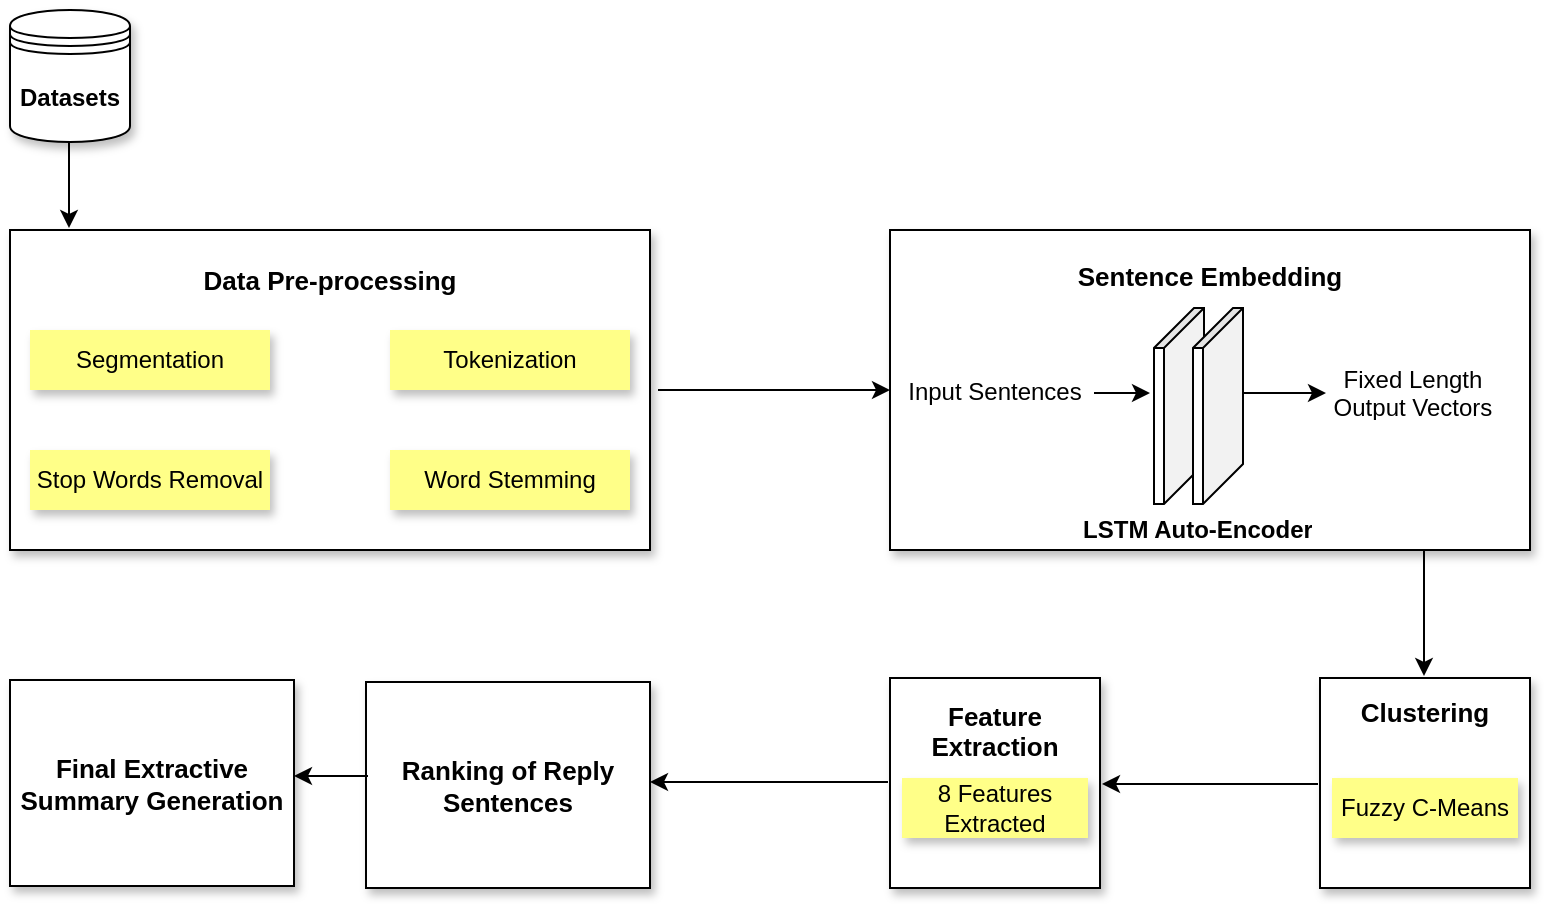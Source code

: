 <mxfile version="24.7.8">
  <diagram name="Page-1" id="LpYHvVWWIiBSgqxNc7_P">
    <mxGraphModel dx="880" dy="468" grid="0" gridSize="10" guides="1" tooltips="1" connect="1" arrows="1" fold="1" page="1" pageScale="1" pageWidth="850" pageHeight="1100" math="0" shadow="0">
      <root>
        <mxCell id="0" />
        <mxCell id="1" parent="0" />
        <mxCell id="V1yvBeOXA19VzWdFfz0j-2" value="&lt;b&gt;Datasets&lt;/b&gt;" style="shape=datastore;whiteSpace=wrap;html=1;rounded=0;shadow=1;" vertex="1" parent="1">
          <mxGeometry x="40" y="90" width="60" height="66" as="geometry" />
        </mxCell>
        <mxCell id="V1yvBeOXA19VzWdFfz0j-3" value="&lt;b&gt;&lt;font style=&quot;font-size: 13px;&quot;&gt;Data Pre-processing&lt;/font&gt;&lt;/b&gt;&lt;div&gt;&lt;div&gt;&lt;font size=&quot;3&quot;&gt;&lt;br&gt;&lt;/font&gt;&lt;/div&gt;&lt;div&gt;&lt;font size=&quot;3&quot;&gt;&lt;br&gt;&lt;/font&gt;&lt;/div&gt;&lt;div&gt;&lt;font size=&quot;3&quot;&gt;&lt;br&gt;&lt;/font&gt;&lt;/div&gt;&lt;div&gt;&lt;font size=&quot;3&quot;&gt;&lt;br&gt;&lt;/font&gt;&lt;/div&gt;&lt;div&gt;&lt;font size=&quot;3&quot;&gt;&lt;br&gt;&lt;/font&gt;&lt;/div&gt;&lt;div&gt;&lt;br&gt;&lt;/div&gt;&lt;/div&gt;" style="rounded=0;whiteSpace=wrap;html=1;shadow=1;" vertex="1" parent="1">
          <mxGeometry x="40" y="200" width="320" height="160" as="geometry" />
        </mxCell>
        <mxCell id="V1yvBeOXA19VzWdFfz0j-4" value="&lt;font style=&quot;font-size: 13px;&quot;&gt;&lt;b style=&quot;&quot;&gt;Sentence Embedding&lt;/b&gt;&lt;/font&gt;&lt;div&gt;&lt;font style=&quot;font-size: 14px;&quot;&gt;&lt;b&gt;&lt;br&gt;&lt;/b&gt;&lt;/font&gt;&lt;/div&gt;&lt;div&gt;&lt;font style=&quot;font-size: 14px;&quot;&gt;&lt;b&gt;&lt;br&gt;&lt;/b&gt;&lt;/font&gt;&lt;/div&gt;&lt;div&gt;&lt;span style=&quot;font-size: 14px; background-color: initial;&quot;&gt;&lt;br&gt;&lt;/span&gt;&lt;/div&gt;&lt;div&gt;&lt;br&gt;&lt;/div&gt;&lt;div&gt;&lt;br&gt;&lt;/div&gt;&lt;div&gt;&lt;font style=&quot;font-size: 14px;&quot;&gt;&lt;b&gt;&lt;br&gt;&lt;/b&gt;&lt;/font&gt;&lt;/div&gt;&lt;div&gt;&lt;font style=&quot;font-size: 14px;&quot;&gt;&lt;b&gt;&lt;br&gt;&lt;/b&gt;&lt;/font&gt;&lt;/div&gt;" style="rounded=0;whiteSpace=wrap;html=1;fillColor=default;fillStyle=auto;gradientColor=none;gradientDirection=west;shadow=1;" vertex="1" parent="1">
          <mxGeometry x="480" y="200" width="320" height="160" as="geometry" />
        </mxCell>
        <mxCell id="V1yvBeOXA19VzWdFfz0j-7" value="Segmentation" style="rounded=0;whiteSpace=wrap;html=1;fillColor=#ffff88;strokeColor=none;shadow=1;" vertex="1" parent="1">
          <mxGeometry x="50" y="250" width="120" height="30" as="geometry" />
        </mxCell>
        <mxCell id="V1yvBeOXA19VzWdFfz0j-8" value="Tokenization" style="rounded=0;whiteSpace=wrap;html=1;fillColor=#ffff88;strokeColor=none;shadow=1;" vertex="1" parent="1">
          <mxGeometry x="230" y="250" width="120" height="30" as="geometry" />
        </mxCell>
        <mxCell id="V1yvBeOXA19VzWdFfz0j-9" value="Stop Words Removal" style="rounded=0;whiteSpace=wrap;html=1;fillColor=#ffff88;strokeColor=none;glass=0;shadow=1;" vertex="1" parent="1">
          <mxGeometry x="50" y="310" width="120" height="30" as="geometry" />
        </mxCell>
        <mxCell id="V1yvBeOXA19VzWdFfz0j-10" value="Word Stemming" style="rounded=0;whiteSpace=wrap;html=1;fillColor=#ffff88;strokeColor=none;shadow=1;" vertex="1" parent="1">
          <mxGeometry x="230" y="310" width="120" height="30" as="geometry" />
        </mxCell>
        <mxCell id="V1yvBeOXA19VzWdFfz0j-11" value="&lt;font style=&quot;font-size: 13px;&quot;&gt;&lt;b style=&quot;&quot;&gt;Clustering&lt;/b&gt;&lt;/font&gt;&lt;div&gt;&lt;b&gt;&lt;font size=&quot;3&quot;&gt;&lt;br&gt;&lt;/font&gt;&lt;/b&gt;&lt;/div&gt;&lt;div&gt;&lt;b&gt;&lt;font size=&quot;3&quot;&gt;&lt;br&gt;&lt;/font&gt;&lt;/b&gt;&lt;div&gt;&lt;font size=&quot;3&quot; style=&quot;&quot;&gt;&lt;b&gt;&lt;br&gt;&lt;/b&gt;&lt;/font&gt;&lt;/div&gt;&lt;div&gt;&lt;br&gt;&lt;/div&gt;&lt;/div&gt;" style="whiteSpace=wrap;html=1;aspect=fixed;shadow=1;" vertex="1" parent="1">
          <mxGeometry x="695" y="424" width="105" height="105" as="geometry" />
        </mxCell>
        <mxCell id="V1yvBeOXA19VzWdFfz0j-12" value="Fuzzy C-Means" style="rounded=0;whiteSpace=wrap;html=1;fillColor=#ffff88;strokeColor=none;gradientColor=none;shadow=1;" vertex="1" parent="1">
          <mxGeometry x="701" y="474" width="93" height="30" as="geometry" />
        </mxCell>
        <mxCell id="V1yvBeOXA19VzWdFfz0j-13" value="&lt;div&gt;&lt;b style=&quot;&quot;&gt;&lt;font style=&quot;font-size: 13px;&quot;&gt;Feature Extraction&lt;/font&gt;&lt;/b&gt;&lt;/div&gt;&lt;div&gt;&lt;b&gt;&lt;font size=&quot;3&quot;&gt;&lt;br&gt;&lt;/font&gt;&lt;/b&gt;&lt;div&gt;&lt;font size=&quot;3&quot; style=&quot;&quot;&gt;&lt;b&gt;&lt;br&gt;&lt;/b&gt;&lt;/font&gt;&lt;/div&gt;&lt;div&gt;&lt;br&gt;&lt;/div&gt;&lt;/div&gt;" style="whiteSpace=wrap;html=1;aspect=fixed;shadow=1;" vertex="1" parent="1">
          <mxGeometry x="480" y="424" width="105" height="105" as="geometry" />
        </mxCell>
        <mxCell id="V1yvBeOXA19VzWdFfz0j-14" value="8 Features Extracted" style="rounded=0;whiteSpace=wrap;html=1;fillColor=#ffff88;strokeColor=none;gradientColor=none;shadow=1;" vertex="1" parent="1">
          <mxGeometry x="486" y="474" width="93" height="30" as="geometry" />
        </mxCell>
        <mxCell id="V1yvBeOXA19VzWdFfz0j-17" value="&lt;b style=&quot;&quot;&gt;&lt;font style=&quot;font-size: 13px;&quot;&gt;Final Extractive Summary Generation&lt;/font&gt;&lt;/b&gt;" style="rounded=0;whiteSpace=wrap;html=1;gradientColor=none;shadow=1;" vertex="1" parent="1">
          <mxGeometry x="40" y="425" width="142" height="103" as="geometry" />
        </mxCell>
        <mxCell id="V1yvBeOXA19VzWdFfz0j-18" value="&lt;b style=&quot;&quot;&gt;&lt;font style=&quot;font-size: 13px;&quot;&gt;Ranking of Reply Sentences&lt;/font&gt;&lt;/b&gt;" style="rounded=0;whiteSpace=wrap;html=1;shadow=1;" vertex="1" parent="1">
          <mxGeometry x="218" y="426" width="142" height="103" as="geometry" />
        </mxCell>
        <mxCell id="V1yvBeOXA19VzWdFfz0j-29" value="" style="shape=cube;whiteSpace=wrap;html=1;boundedLbl=1;backgroundOutline=1;darkOpacity=0.05;darkOpacity2=0.1;direction=east;rotation=90;" vertex="1" parent="1">
          <mxGeometry x="575.5" y="275.5" width="98" height="25" as="geometry" />
        </mxCell>
        <mxCell id="V1yvBeOXA19VzWdFfz0j-33" value="" style="shape=cube;whiteSpace=wrap;html=1;boundedLbl=1;backgroundOutline=1;darkOpacity=0.05;darkOpacity2=0.1;direction=east;rotation=90;" vertex="1" parent="1">
          <mxGeometry x="595" y="275.5" width="98" height="25" as="geometry" />
        </mxCell>
        <mxCell id="V1yvBeOXA19VzWdFfz0j-39" value="" style="endArrow=classic;html=1;entryX=0;entryY=0.5;entryDx=0;entryDy=0;" edge="1" parent="1" target="V1yvBeOXA19VzWdFfz0j-4">
          <mxGeometry width="50" height="50" relative="1" as="geometry">
            <mxPoint x="364" y="280" as="sourcePoint" />
            <mxPoint x="432" y="280" as="targetPoint" />
          </mxGeometry>
        </mxCell>
        <mxCell id="V1yvBeOXA19VzWdFfz0j-40" value="" style="endArrow=classic;html=1;" edge="1" parent="1">
          <mxGeometry width="50" height="50" relative="1" as="geometry">
            <mxPoint x="69.5" y="156" as="sourcePoint" />
            <mxPoint x="69.5" y="199" as="targetPoint" />
          </mxGeometry>
        </mxCell>
        <mxCell id="V1yvBeOXA19VzWdFfz0j-41" value="" style="endArrow=classic;html=1;" edge="1" parent="1">
          <mxGeometry width="50" height="50" relative="1" as="geometry">
            <mxPoint x="747" y="360" as="sourcePoint" />
            <mxPoint x="747" y="423" as="targetPoint" />
          </mxGeometry>
        </mxCell>
        <mxCell id="V1yvBeOXA19VzWdFfz0j-42" value="" style="endArrow=classic;html=1;" edge="1" parent="1">
          <mxGeometry width="50" height="50" relative="1" as="geometry">
            <mxPoint x="694" y="477" as="sourcePoint" />
            <mxPoint x="586" y="477" as="targetPoint" />
          </mxGeometry>
        </mxCell>
        <mxCell id="V1yvBeOXA19VzWdFfz0j-43" value="" style="endArrow=classic;html=1;" edge="1" parent="1">
          <mxGeometry width="50" height="50" relative="1" as="geometry">
            <mxPoint x="479" y="476" as="sourcePoint" />
            <mxPoint x="360" y="476" as="targetPoint" />
          </mxGeometry>
        </mxCell>
        <mxCell id="V1yvBeOXA19VzWdFfz0j-44" value="" style="endArrow=classic;html=1;" edge="1" parent="1">
          <mxGeometry width="50" height="50" relative="1" as="geometry">
            <mxPoint x="219" y="473" as="sourcePoint" />
            <mxPoint x="182" y="473" as="targetPoint" />
          </mxGeometry>
        </mxCell>
        <UserObject label="Input Sentences" placeholders="1" name="Variable" id="V1yvBeOXA19VzWdFfz0j-45">
          <mxCell style="text;html=1;strokeColor=none;fillColor=none;align=center;verticalAlign=middle;whiteSpace=wrap;overflow=hidden;" vertex="1" parent="1">
            <mxGeometry x="486" y="270.5" width="93" height="20" as="geometry" />
          </mxCell>
        </UserObject>
        <UserObject label="Fixed Length Output Vectors" placeholders="1" name="Variable" id="V1yvBeOXA19VzWdFfz0j-47">
          <mxCell style="text;html=1;strokeColor=none;fillColor=none;align=center;verticalAlign=middle;whiteSpace=wrap;overflow=hidden;" vertex="1" parent="1">
            <mxGeometry x="695" y="265.25" width="93" height="30.5" as="geometry" />
          </mxCell>
        </UserObject>
        <mxCell id="V1yvBeOXA19VzWdFfz0j-48" value="" style="endArrow=classic;html=1;" edge="1" parent="1">
          <mxGeometry width="50" height="50" relative="1" as="geometry">
            <mxPoint x="657" y="281.5" as="sourcePoint" />
            <mxPoint x="698" y="281.5" as="targetPoint" />
          </mxGeometry>
        </mxCell>
        <mxCell id="V1yvBeOXA19VzWdFfz0j-49" value="" style="endArrow=classic;html=1;" edge="1" parent="1">
          <mxGeometry width="50" height="50" relative="1" as="geometry">
            <mxPoint x="582" y="281.5" as="sourcePoint" />
            <mxPoint x="610" y="281.5" as="targetPoint" />
          </mxGeometry>
        </mxCell>
        <UserObject label="&lt;b&gt;LSTM Auto-Encoder&lt;/b&gt;" placeholders="1" name="Variable" id="V1yvBeOXA19VzWdFfz0j-51">
          <mxCell style="text;html=1;strokeColor=none;fillColor=none;align=center;verticalAlign=middle;whiteSpace=wrap;overflow=hidden;" vertex="1" parent="1">
            <mxGeometry x="569" y="340" width="130" height="20" as="geometry" />
          </mxCell>
        </UserObject>
      </root>
    </mxGraphModel>
  </diagram>
</mxfile>
